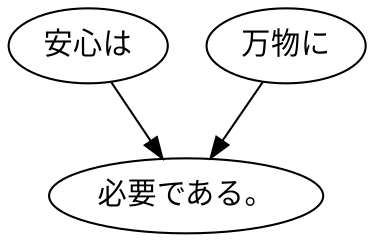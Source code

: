digraph graph3271 {
	node0 [label="安心は"];
	node1 [label="万物に"];
	node2 [label="必要である。"];
	node0 -> node2;
	node1 -> node2;
}
